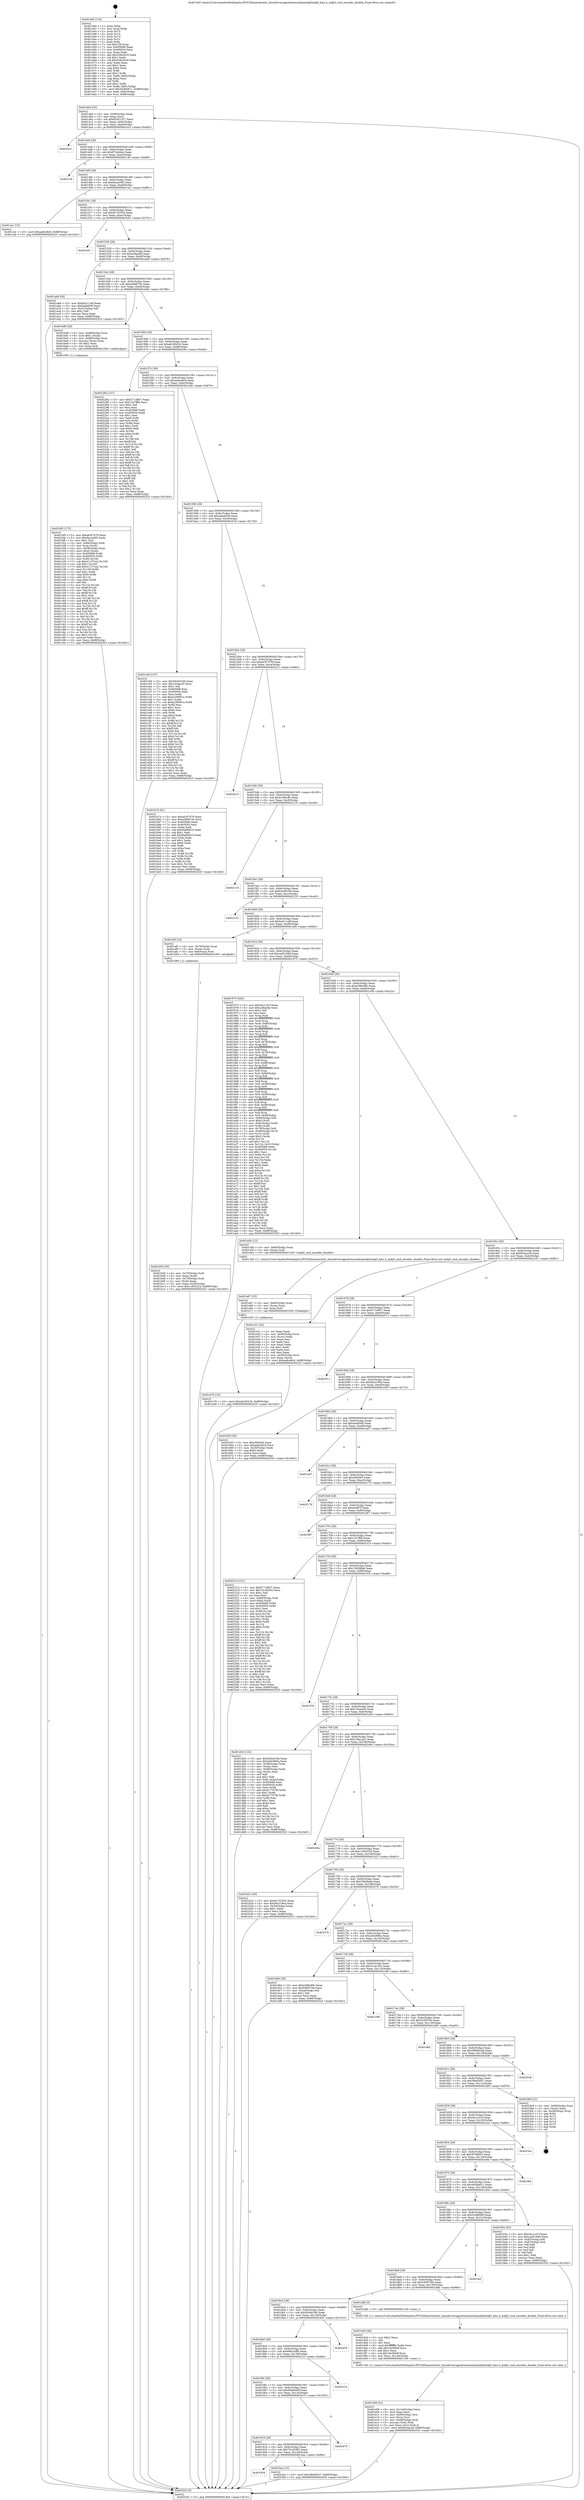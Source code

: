 digraph "0x401440" {
  label = "0x401440 (/mnt/c/Users/mathe/Desktop/tcc/POCII/binaries/extr_linuxdriversgpudrmmsmdispmdp5mdp5_kms.h_mdp5_cmd_encoder_disable_Final-ollvm.out::main(0))"
  labelloc = "t"
  node[shape=record]

  Entry [label="",width=0.3,height=0.3,shape=circle,fillcolor=black,style=filled]
  "0x4014b4" [label="{
     0x4014b4 [32]\l
     | [instrs]\l
     &nbsp;&nbsp;0x4014b4 \<+6\>: mov -0x88(%rbp),%eax\l
     &nbsp;&nbsp;0x4014ba \<+2\>: mov %eax,%ecx\l
     &nbsp;&nbsp;0x4014bc \<+6\>: sub $0x82051327,%ecx\l
     &nbsp;&nbsp;0x4014c2 \<+6\>: mov %eax,-0x9c(%rbp)\l
     &nbsp;&nbsp;0x4014c8 \<+6\>: mov %ecx,-0xa0(%rbp)\l
     &nbsp;&nbsp;0x4014ce \<+6\>: je 0000000000401ec2 \<main+0xa82\>\l
  }"]
  "0x401ec2" [label="{
     0x401ec2\l
  }", style=dashed]
  "0x4014d4" [label="{
     0x4014d4 [28]\l
     | [instrs]\l
     &nbsp;&nbsp;0x4014d4 \<+5\>: jmp 00000000004014d9 \<main+0x99\>\l
     &nbsp;&nbsp;0x4014d9 \<+6\>: mov -0x9c(%rbp),%eax\l
     &nbsp;&nbsp;0x4014df \<+5\>: sub $0x872e44ce,%eax\l
     &nbsp;&nbsp;0x4014e4 \<+6\>: mov %eax,-0xa4(%rbp)\l
     &nbsp;&nbsp;0x4014ea \<+6\>: je 000000000040214f \<main+0xd0f\>\l
  }"]
  Exit [label="",width=0.3,height=0.3,shape=circle,fillcolor=black,style=filled,peripheries=2]
  "0x40214f" [label="{
     0x40214f\l
  }", style=dashed]
  "0x4014f0" [label="{
     0x4014f0 [28]\l
     | [instrs]\l
     &nbsp;&nbsp;0x4014f0 \<+5\>: jmp 00000000004014f5 \<main+0xb5\>\l
     &nbsp;&nbsp;0x4014f5 \<+6\>: mov -0x9c(%rbp),%eax\l
     &nbsp;&nbsp;0x4014fb \<+5\>: sub $0x9aca20f2,%eax\l
     &nbsp;&nbsp;0x401500 \<+6\>: mov %eax,-0xa8(%rbp)\l
     &nbsp;&nbsp;0x401506 \<+6\>: je 0000000000401ca1 \<main+0x861\>\l
  }"]
  "0x401934" [label="{
     0x401934\l
  }", style=dashed]
  "0x401ca1" [label="{
     0x401ca1 [15]\l
     | [instrs]\l
     &nbsp;&nbsp;0x401ca1 \<+10\>: movl $0xaa8ce8cd,-0x88(%rbp)\l
     &nbsp;&nbsp;0x401cab \<+5\>: jmp 0000000000402525 \<main+0x10e5\>\l
  }"]
  "0x40150c" [label="{
     0x40150c [28]\l
     | [instrs]\l
     &nbsp;&nbsp;0x40150c \<+5\>: jmp 0000000000401511 \<main+0xd1\>\l
     &nbsp;&nbsp;0x401511 \<+6\>: mov -0x9c(%rbp),%eax\l
     &nbsp;&nbsp;0x401517 \<+5\>: sub $0x9c732554,%eax\l
     &nbsp;&nbsp;0x40151c \<+6\>: mov %eax,-0xac(%rbp)\l
     &nbsp;&nbsp;0x401522 \<+6\>: je 0000000000401b41 \<main+0x701\>\l
  }"]
  "0x4023aa" [label="{
     0x4023aa [15]\l
     | [instrs]\l
     &nbsp;&nbsp;0x4023aa \<+10\>: movl $0x38e95d37,-0x88(%rbp)\l
     &nbsp;&nbsp;0x4023b4 \<+5\>: jmp 0000000000402525 \<main+0x10e5\>\l
  }"]
  "0x401b41" [label="{
     0x401b41\l
  }", style=dashed]
  "0x401528" [label="{
     0x401528 [28]\l
     | [instrs]\l
     &nbsp;&nbsp;0x401528 \<+5\>: jmp 000000000040152d \<main+0xed\>\l
     &nbsp;&nbsp;0x40152d \<+6\>: mov -0x9c(%rbp),%eax\l
     &nbsp;&nbsp;0x401533 \<+5\>: sub $0xa2fea4fa,%eax\l
     &nbsp;&nbsp;0x401538 \<+6\>: mov %eax,-0xb0(%rbp)\l
     &nbsp;&nbsp;0x40153e \<+6\>: je 0000000000401ab9 \<main+0x679\>\l
  }"]
  "0x401918" [label="{
     0x401918 [28]\l
     | [instrs]\l
     &nbsp;&nbsp;0x401918 \<+5\>: jmp 000000000040191d \<main+0x4dd\>\l
     &nbsp;&nbsp;0x40191d \<+6\>: mov -0x9c(%rbp),%eax\l
     &nbsp;&nbsp;0x401923 \<+5\>: sub $0x74140362,%eax\l
     &nbsp;&nbsp;0x401928 \<+6\>: mov %eax,-0x140(%rbp)\l
     &nbsp;&nbsp;0x40192e \<+6\>: je 00000000004023aa \<main+0xf6a\>\l
  }"]
  "0x401ab9" [label="{
     0x401ab9 [30]\l
     | [instrs]\l
     &nbsp;&nbsp;0x401ab9 \<+5\>: mov $0xbcb11cdf,%eax\l
     &nbsp;&nbsp;0x401abe \<+5\>: mov $0x4add008,%ecx\l
     &nbsp;&nbsp;0x401ac3 \<+3\>: mov -0x31(%rbp),%dl\l
     &nbsp;&nbsp;0x401ac6 \<+3\>: test $0x1,%dl\l
     &nbsp;&nbsp;0x401ac9 \<+3\>: cmovne %ecx,%eax\l
     &nbsp;&nbsp;0x401acc \<+6\>: mov %eax,-0x88(%rbp)\l
     &nbsp;&nbsp;0x401ad2 \<+5\>: jmp 0000000000402525 \<main+0x10e5\>\l
  }"]
  "0x401544" [label="{
     0x401544 [28]\l
     | [instrs]\l
     &nbsp;&nbsp;0x401544 \<+5\>: jmp 0000000000401549 \<main+0x109\>\l
     &nbsp;&nbsp;0x401549 \<+6\>: mov -0x9c(%rbp),%eax\l
     &nbsp;&nbsp;0x40154f \<+5\>: sub $0xa3b867dc,%eax\l
     &nbsp;&nbsp;0x401554 \<+6\>: mov %eax,-0xb4(%rbp)\l
     &nbsp;&nbsp;0x40155a \<+6\>: je 0000000000401bd8 \<main+0x798\>\l
  }"]
  "0x402475" [label="{
     0x402475\l
  }", style=dashed]
  "0x401bd8" [label="{
     0x401bd8 [29]\l
     | [instrs]\l
     &nbsp;&nbsp;0x401bd8 \<+4\>: mov -0x68(%rbp),%rax\l
     &nbsp;&nbsp;0x401bdc \<+6\>: movl $0x1,(%rax)\l
     &nbsp;&nbsp;0x401be2 \<+4\>: mov -0x68(%rbp),%rax\l
     &nbsp;&nbsp;0x401be6 \<+3\>: movslq (%rax),%rax\l
     &nbsp;&nbsp;0x401be9 \<+4\>: shl $0x2,%rax\l
     &nbsp;&nbsp;0x401bed \<+3\>: mov %rax,%rdi\l
     &nbsp;&nbsp;0x401bf0 \<+5\>: call 0000000000401050 \<malloc@plt\>\l
     | [calls]\l
     &nbsp;&nbsp;0x401050 \{1\} (unknown)\l
  }"]
  "0x401560" [label="{
     0x401560 [28]\l
     | [instrs]\l
     &nbsp;&nbsp;0x401560 \<+5\>: jmp 0000000000401565 \<main+0x125\>\l
     &nbsp;&nbsp;0x401565 \<+6\>: mov -0x9c(%rbp),%eax\l
     &nbsp;&nbsp;0x40156b \<+5\>: sub $0xa616041b,%eax\l
     &nbsp;&nbsp;0x401570 \<+6\>: mov %eax,-0xb8(%rbp)\l
     &nbsp;&nbsp;0x401576 \<+6\>: je 000000000040228a \<main+0xe4a\>\l
  }"]
  "0x4018fc" [label="{
     0x4018fc [28]\l
     | [instrs]\l
     &nbsp;&nbsp;0x4018fc \<+5\>: jmp 0000000000401901 \<main+0x4c1\>\l
     &nbsp;&nbsp;0x401901 \<+6\>: mov -0x9c(%rbp),%eax\l
     &nbsp;&nbsp;0x401907 \<+5\>: sub $0x694b006f,%eax\l
     &nbsp;&nbsp;0x40190c \<+6\>: mov %eax,-0x13c(%rbp)\l
     &nbsp;&nbsp;0x401912 \<+6\>: je 0000000000402475 \<main+0x1035\>\l
  }"]
  "0x40228a" [label="{
     0x40228a [137]\l
     | [instrs]\l
     &nbsp;&nbsp;0x40228a \<+5\>: mov $0xf171d857,%eax\l
     &nbsp;&nbsp;0x40228f \<+5\>: mov $0x1247fff4,%ecx\l
     &nbsp;&nbsp;0x402294 \<+2\>: mov $0x1,%dl\l
     &nbsp;&nbsp;0x402296 \<+2\>: xor %esi,%esi\l
     &nbsp;&nbsp;0x402298 \<+7\>: mov 0x405068,%edi\l
     &nbsp;&nbsp;0x40229f \<+8\>: mov 0x405054,%r8d\l
     &nbsp;&nbsp;0x4022a7 \<+3\>: sub $0x1,%esi\l
     &nbsp;&nbsp;0x4022aa \<+3\>: mov %edi,%r9d\l
     &nbsp;&nbsp;0x4022ad \<+3\>: add %esi,%r9d\l
     &nbsp;&nbsp;0x4022b0 \<+4\>: imul %r9d,%edi\l
     &nbsp;&nbsp;0x4022b4 \<+3\>: and $0x1,%edi\l
     &nbsp;&nbsp;0x4022b7 \<+3\>: cmp $0x0,%edi\l
     &nbsp;&nbsp;0x4022ba \<+4\>: sete %r10b\l
     &nbsp;&nbsp;0x4022be \<+4\>: cmp $0xa,%r8d\l
     &nbsp;&nbsp;0x4022c2 \<+4\>: setl %r11b\l
     &nbsp;&nbsp;0x4022c6 \<+3\>: mov %r10b,%bl\l
     &nbsp;&nbsp;0x4022c9 \<+3\>: xor $0xff,%bl\l
     &nbsp;&nbsp;0x4022cc \<+3\>: mov %r11b,%r14b\l
     &nbsp;&nbsp;0x4022cf \<+4\>: xor $0xff,%r14b\l
     &nbsp;&nbsp;0x4022d3 \<+3\>: xor $0x1,%dl\l
     &nbsp;&nbsp;0x4022d6 \<+3\>: mov %bl,%r15b\l
     &nbsp;&nbsp;0x4022d9 \<+4\>: and $0xff,%r15b\l
     &nbsp;&nbsp;0x4022dd \<+3\>: and %dl,%r10b\l
     &nbsp;&nbsp;0x4022e0 \<+3\>: mov %r14b,%r12b\l
     &nbsp;&nbsp;0x4022e3 \<+4\>: and $0xff,%r12b\l
     &nbsp;&nbsp;0x4022e7 \<+3\>: and %dl,%r11b\l
     &nbsp;&nbsp;0x4022ea \<+3\>: or %r10b,%r15b\l
     &nbsp;&nbsp;0x4022ed \<+3\>: or %r11b,%r12b\l
     &nbsp;&nbsp;0x4022f0 \<+3\>: xor %r12b,%r15b\l
     &nbsp;&nbsp;0x4022f3 \<+3\>: or %r14b,%bl\l
     &nbsp;&nbsp;0x4022f6 \<+3\>: xor $0xff,%bl\l
     &nbsp;&nbsp;0x4022f9 \<+3\>: or $0x1,%dl\l
     &nbsp;&nbsp;0x4022fc \<+2\>: and %dl,%bl\l
     &nbsp;&nbsp;0x4022fe \<+3\>: or %bl,%r15b\l
     &nbsp;&nbsp;0x402301 \<+4\>: test $0x1,%r15b\l
     &nbsp;&nbsp;0x402305 \<+3\>: cmovne %ecx,%eax\l
     &nbsp;&nbsp;0x402308 \<+6\>: mov %eax,-0x88(%rbp)\l
     &nbsp;&nbsp;0x40230e \<+5\>: jmp 0000000000402525 \<main+0x10e5\>\l
  }"]
  "0x40157c" [label="{
     0x40157c [28]\l
     | [instrs]\l
     &nbsp;&nbsp;0x40157c \<+5\>: jmp 0000000000401581 \<main+0x141\>\l
     &nbsp;&nbsp;0x401581 \<+6\>: mov -0x9c(%rbp),%eax\l
     &nbsp;&nbsp;0x401587 \<+5\>: sub $0xaa8ce8cd,%eax\l
     &nbsp;&nbsp;0x40158c \<+6\>: mov %eax,-0xbc(%rbp)\l
     &nbsp;&nbsp;0x401592 \<+6\>: je 0000000000401cb0 \<main+0x870\>\l
  }"]
  "0x40221b" [label="{
     0x40221b\l
  }", style=dashed]
  "0x401cb0" [label="{
     0x401cb0 [147]\l
     | [instrs]\l
     &nbsp;&nbsp;0x401cb0 \<+5\>: mov $0x563e0166,%eax\l
     &nbsp;&nbsp;0x401cb5 \<+5\>: mov $0x153aecf3,%ecx\l
     &nbsp;&nbsp;0x401cba \<+2\>: mov $0x1,%dl\l
     &nbsp;&nbsp;0x401cbc \<+7\>: mov 0x405068,%esi\l
     &nbsp;&nbsp;0x401cc3 \<+7\>: mov 0x405054,%edi\l
     &nbsp;&nbsp;0x401cca \<+3\>: mov %esi,%r8d\l
     &nbsp;&nbsp;0x401ccd \<+7\>: add $0xa239691a,%r8d\l
     &nbsp;&nbsp;0x401cd4 \<+4\>: sub $0x1,%r8d\l
     &nbsp;&nbsp;0x401cd8 \<+7\>: sub $0xa239691a,%r8d\l
     &nbsp;&nbsp;0x401cdf \<+4\>: imul %r8d,%esi\l
     &nbsp;&nbsp;0x401ce3 \<+3\>: and $0x1,%esi\l
     &nbsp;&nbsp;0x401ce6 \<+3\>: cmp $0x0,%esi\l
     &nbsp;&nbsp;0x401ce9 \<+4\>: sete %r9b\l
     &nbsp;&nbsp;0x401ced \<+3\>: cmp $0xa,%edi\l
     &nbsp;&nbsp;0x401cf0 \<+4\>: setl %r10b\l
     &nbsp;&nbsp;0x401cf4 \<+3\>: mov %r9b,%r11b\l
     &nbsp;&nbsp;0x401cf7 \<+4\>: xor $0xff,%r11b\l
     &nbsp;&nbsp;0x401cfb \<+3\>: mov %r10b,%bl\l
     &nbsp;&nbsp;0x401cfe \<+3\>: xor $0xff,%bl\l
     &nbsp;&nbsp;0x401d01 \<+3\>: xor $0x0,%dl\l
     &nbsp;&nbsp;0x401d04 \<+3\>: mov %r11b,%r14b\l
     &nbsp;&nbsp;0x401d07 \<+4\>: and $0x0,%r14b\l
     &nbsp;&nbsp;0x401d0b \<+3\>: and %dl,%r9b\l
     &nbsp;&nbsp;0x401d0e \<+3\>: mov %bl,%r15b\l
     &nbsp;&nbsp;0x401d11 \<+4\>: and $0x0,%r15b\l
     &nbsp;&nbsp;0x401d15 \<+3\>: and %dl,%r10b\l
     &nbsp;&nbsp;0x401d18 \<+3\>: or %r9b,%r14b\l
     &nbsp;&nbsp;0x401d1b \<+3\>: or %r10b,%r15b\l
     &nbsp;&nbsp;0x401d1e \<+3\>: xor %r15b,%r14b\l
     &nbsp;&nbsp;0x401d21 \<+3\>: or %bl,%r11b\l
     &nbsp;&nbsp;0x401d24 \<+4\>: xor $0xff,%r11b\l
     &nbsp;&nbsp;0x401d28 \<+3\>: or $0x0,%dl\l
     &nbsp;&nbsp;0x401d2b \<+3\>: and %dl,%r11b\l
     &nbsp;&nbsp;0x401d2e \<+3\>: or %r11b,%r14b\l
     &nbsp;&nbsp;0x401d31 \<+4\>: test $0x1,%r14b\l
     &nbsp;&nbsp;0x401d35 \<+3\>: cmovne %ecx,%eax\l
     &nbsp;&nbsp;0x401d38 \<+6\>: mov %eax,-0x88(%rbp)\l
     &nbsp;&nbsp;0x401d3e \<+5\>: jmp 0000000000402525 \<main+0x10e5\>\l
  }"]
  "0x401598" [label="{
     0x401598 [28]\l
     | [instrs]\l
     &nbsp;&nbsp;0x401598 \<+5\>: jmp 000000000040159d \<main+0x15d\>\l
     &nbsp;&nbsp;0x40159d \<+6\>: mov -0x9c(%rbp),%eax\l
     &nbsp;&nbsp;0x4015a3 \<+5\>: sub $0xaabcb0c9,%eax\l
     &nbsp;&nbsp;0x4015a8 \<+6\>: mov %eax,-0xc0(%rbp)\l
     &nbsp;&nbsp;0x4015ae \<+6\>: je 0000000000401b7d \<main+0x73d\>\l
  }"]
  "0x4018e0" [label="{
     0x4018e0 [28]\l
     | [instrs]\l
     &nbsp;&nbsp;0x4018e0 \<+5\>: jmp 00000000004018e5 \<main+0x4a5\>\l
     &nbsp;&nbsp;0x4018e5 \<+6\>: mov -0x9c(%rbp),%eax\l
     &nbsp;&nbsp;0x4018eb \<+5\>: sub $0x6891edf0,%eax\l
     &nbsp;&nbsp;0x4018f0 \<+6\>: mov %eax,-0x138(%rbp)\l
     &nbsp;&nbsp;0x4018f6 \<+6\>: je 000000000040221b \<main+0xddb\>\l
  }"]
  "0x401b7d" [label="{
     0x401b7d [91]\l
     | [instrs]\l
     &nbsp;&nbsp;0x401b7d \<+5\>: mov $0xab3f7479,%eax\l
     &nbsp;&nbsp;0x401b82 \<+5\>: mov $0xa3b867dc,%ecx\l
     &nbsp;&nbsp;0x401b87 \<+7\>: mov 0x405068,%edx\l
     &nbsp;&nbsp;0x401b8e \<+7\>: mov 0x405054,%esi\l
     &nbsp;&nbsp;0x401b95 \<+2\>: mov %edx,%edi\l
     &nbsp;&nbsp;0x401b97 \<+6\>: sub $0x94d60610,%edi\l
     &nbsp;&nbsp;0x401b9d \<+3\>: sub $0x1,%edi\l
     &nbsp;&nbsp;0x401ba0 \<+6\>: add $0x94d60610,%edi\l
     &nbsp;&nbsp;0x401ba6 \<+3\>: imul %edi,%edx\l
     &nbsp;&nbsp;0x401ba9 \<+3\>: and $0x1,%edx\l
     &nbsp;&nbsp;0x401bac \<+3\>: cmp $0x0,%edx\l
     &nbsp;&nbsp;0x401baf \<+4\>: sete %r8b\l
     &nbsp;&nbsp;0x401bb3 \<+3\>: cmp $0xa,%esi\l
     &nbsp;&nbsp;0x401bb6 \<+4\>: setl %r9b\l
     &nbsp;&nbsp;0x401bba \<+3\>: mov %r8b,%r10b\l
     &nbsp;&nbsp;0x401bbd \<+3\>: and %r9b,%r10b\l
     &nbsp;&nbsp;0x401bc0 \<+3\>: xor %r9b,%r8b\l
     &nbsp;&nbsp;0x401bc3 \<+3\>: or %r8b,%r10b\l
     &nbsp;&nbsp;0x401bc6 \<+4\>: test $0x1,%r10b\l
     &nbsp;&nbsp;0x401bca \<+3\>: cmovne %ecx,%eax\l
     &nbsp;&nbsp;0x401bcd \<+6\>: mov %eax,-0x88(%rbp)\l
     &nbsp;&nbsp;0x401bd3 \<+5\>: jmp 0000000000402525 \<main+0x10e5\>\l
  }"]
  "0x4015b4" [label="{
     0x4015b4 [28]\l
     | [instrs]\l
     &nbsp;&nbsp;0x4015b4 \<+5\>: jmp 00000000004015b9 \<main+0x179\>\l
     &nbsp;&nbsp;0x4015b9 \<+6\>: mov -0x9c(%rbp),%eax\l
     &nbsp;&nbsp;0x4015bf \<+5\>: sub $0xab3f7479,%eax\l
     &nbsp;&nbsp;0x4015c4 \<+6\>: mov %eax,-0xc4(%rbp)\l
     &nbsp;&nbsp;0x4015ca \<+6\>: je 0000000000402413 \<main+0xfd3\>\l
  }"]
  "0x402450" [label="{
     0x402450\l
  }", style=dashed]
  "0x402413" [label="{
     0x402413\l
  }", style=dashed]
  "0x4015d0" [label="{
     0x4015d0 [28]\l
     | [instrs]\l
     &nbsp;&nbsp;0x4015d0 \<+5\>: jmp 00000000004015d5 \<main+0x195\>\l
     &nbsp;&nbsp;0x4015d5 \<+6\>: mov -0x9c(%rbp),%eax\l
     &nbsp;&nbsp;0x4015db \<+5\>: sub $0xb16fec8c,%eax\l
     &nbsp;&nbsp;0x4015e0 \<+6\>: mov %eax,-0xc8(%rbp)\l
     &nbsp;&nbsp;0x4015e6 \<+6\>: je 0000000000402116 \<main+0xcd6\>\l
  }"]
  "0x401e76" [label="{
     0x401e76 [15]\l
     | [instrs]\l
     &nbsp;&nbsp;0x401e76 \<+10\>: movl $0xa616041b,-0x88(%rbp)\l
     &nbsp;&nbsp;0x401e80 \<+5\>: jmp 0000000000402525 \<main+0x10e5\>\l
  }"]
  "0x402116" [label="{
     0x402116\l
  }", style=dashed]
  "0x4015ec" [label="{
     0x4015ec [28]\l
     | [instrs]\l
     &nbsp;&nbsp;0x4015ec \<+5\>: jmp 00000000004015f1 \<main+0x1b1\>\l
     &nbsp;&nbsp;0x4015f1 \<+6\>: mov -0x9c(%rbp),%eax\l
     &nbsp;&nbsp;0x4015f7 \<+5\>: sub $0xb4c9819b,%eax\l
     &nbsp;&nbsp;0x4015fc \<+6\>: mov %eax,-0xcc(%rbp)\l
     &nbsp;&nbsp;0x401602 \<+6\>: je 0000000000402125 \<main+0xce5\>\l
  }"]
  "0x401e67" [label="{
     0x401e67 [15]\l
     | [instrs]\l
     &nbsp;&nbsp;0x401e67 \<+4\>: mov -0x60(%rbp),%rax\l
     &nbsp;&nbsp;0x401e6b \<+3\>: mov (%rax),%rax\l
     &nbsp;&nbsp;0x401e6e \<+3\>: mov %rax,%rdi\l
     &nbsp;&nbsp;0x401e71 \<+5\>: call 0000000000401030 \<free@plt\>\l
     | [calls]\l
     &nbsp;&nbsp;0x401030 \{1\} (unknown)\l
  }"]
  "0x402125" [label="{
     0x402125\l
  }", style=dashed]
  "0x401608" [label="{
     0x401608 [28]\l
     | [instrs]\l
     &nbsp;&nbsp;0x401608 \<+5\>: jmp 000000000040160d \<main+0x1cd\>\l
     &nbsp;&nbsp;0x40160d \<+6\>: mov -0x9c(%rbp),%eax\l
     &nbsp;&nbsp;0x401613 \<+5\>: sub $0xbcb11cdf,%eax\l
     &nbsp;&nbsp;0x401618 \<+6\>: mov %eax,-0xd0(%rbp)\l
     &nbsp;&nbsp;0x40161e \<+6\>: je 0000000000401af5 \<main+0x6b5\>\l
  }"]
  "0x401e08" [label="{
     0x401e08 [41]\l
     | [instrs]\l
     &nbsp;&nbsp;0x401e08 \<+6\>: mov -0x144(%rbp),%ecx\l
     &nbsp;&nbsp;0x401e0e \<+3\>: imul %eax,%ecx\l
     &nbsp;&nbsp;0x401e11 \<+4\>: mov -0x60(%rbp),%rsi\l
     &nbsp;&nbsp;0x401e15 \<+3\>: mov (%rsi),%rsi\l
     &nbsp;&nbsp;0x401e18 \<+4\>: mov -0x58(%rbp),%rdi\l
     &nbsp;&nbsp;0x401e1c \<+3\>: movslq (%rdi),%rdi\l
     &nbsp;&nbsp;0x401e1f \<+3\>: mov %ecx,(%rsi,%rdi,4)\l
     &nbsp;&nbsp;0x401e22 \<+10\>: movl $0xf03eacc8,-0x88(%rbp)\l
     &nbsp;&nbsp;0x401e2c \<+5\>: jmp 0000000000402525 \<main+0x10e5\>\l
  }"]
  "0x401af5" [label="{
     0x401af5 [16]\l
     | [instrs]\l
     &nbsp;&nbsp;0x401af5 \<+4\>: mov -0x78(%rbp),%rax\l
     &nbsp;&nbsp;0x401af9 \<+3\>: mov (%rax),%rax\l
     &nbsp;&nbsp;0x401afc \<+4\>: mov 0x8(%rax),%rdi\l
     &nbsp;&nbsp;0x401b00 \<+5\>: call 0000000000401060 \<atoi@plt\>\l
     | [calls]\l
     &nbsp;&nbsp;0x401060 \{1\} (unknown)\l
  }"]
  "0x401624" [label="{
     0x401624 [28]\l
     | [instrs]\l
     &nbsp;&nbsp;0x401624 \<+5\>: jmp 0000000000401629 \<main+0x1e9\>\l
     &nbsp;&nbsp;0x401629 \<+6\>: mov -0x9c(%rbp),%eax\l
     &nbsp;&nbsp;0x40162f \<+5\>: sub $0xcad51840,%eax\l
     &nbsp;&nbsp;0x401634 \<+6\>: mov %eax,-0xd4(%rbp)\l
     &nbsp;&nbsp;0x40163a \<+6\>: je 0000000000401973 \<main+0x533\>\l
  }"]
  "0x401de0" [label="{
     0x401de0 [40]\l
     | [instrs]\l
     &nbsp;&nbsp;0x401de0 \<+5\>: mov $0x2,%ecx\l
     &nbsp;&nbsp;0x401de5 \<+1\>: cltd\l
     &nbsp;&nbsp;0x401de6 \<+2\>: idiv %ecx\l
     &nbsp;&nbsp;0x401de8 \<+6\>: imul $0xfffffffe,%edx,%ecx\l
     &nbsp;&nbsp;0x401dee \<+6\>: add $0x1fa3944f,%ecx\l
     &nbsp;&nbsp;0x401df4 \<+3\>: add $0x1,%ecx\l
     &nbsp;&nbsp;0x401df7 \<+6\>: sub $0x1fa3944f,%ecx\l
     &nbsp;&nbsp;0x401dfd \<+6\>: mov %ecx,-0x144(%rbp)\l
     &nbsp;&nbsp;0x401e03 \<+5\>: call 0000000000401160 \<next_i\>\l
     | [calls]\l
     &nbsp;&nbsp;0x401160 \{1\} (/mnt/c/Users/mathe/Desktop/tcc/POCII/binaries/extr_linuxdriversgpudrmmsmdispmdp5mdp5_kms.h_mdp5_cmd_encoder_disable_Final-ollvm.out::next_i)\l
  }"]
  "0x401973" [label="{
     0x401973 [326]\l
     | [instrs]\l
     &nbsp;&nbsp;0x401973 \<+5\>: mov $0x3ec1c51f,%eax\l
     &nbsp;&nbsp;0x401978 \<+5\>: mov $0xa2fea4fa,%ecx\l
     &nbsp;&nbsp;0x40197d \<+2\>: mov $0x1,%dl\l
     &nbsp;&nbsp;0x40197f \<+2\>: xor %esi,%esi\l
     &nbsp;&nbsp;0x401981 \<+3\>: mov %rsp,%rdi\l
     &nbsp;&nbsp;0x401984 \<+4\>: add $0xfffffffffffffff0,%rdi\l
     &nbsp;&nbsp;0x401988 \<+3\>: mov %rdi,%rsp\l
     &nbsp;&nbsp;0x40198b \<+4\>: mov %rdi,-0x80(%rbp)\l
     &nbsp;&nbsp;0x40198f \<+3\>: mov %rsp,%rdi\l
     &nbsp;&nbsp;0x401992 \<+4\>: add $0xfffffffffffffff0,%rdi\l
     &nbsp;&nbsp;0x401996 \<+3\>: mov %rdi,%rsp\l
     &nbsp;&nbsp;0x401999 \<+3\>: mov %rsp,%r8\l
     &nbsp;&nbsp;0x40199c \<+4\>: add $0xfffffffffffffff0,%r8\l
     &nbsp;&nbsp;0x4019a0 \<+3\>: mov %r8,%rsp\l
     &nbsp;&nbsp;0x4019a3 \<+4\>: mov %r8,-0x78(%rbp)\l
     &nbsp;&nbsp;0x4019a7 \<+3\>: mov %rsp,%r8\l
     &nbsp;&nbsp;0x4019aa \<+4\>: add $0xfffffffffffffff0,%r8\l
     &nbsp;&nbsp;0x4019ae \<+3\>: mov %r8,%rsp\l
     &nbsp;&nbsp;0x4019b1 \<+4\>: mov %r8,-0x70(%rbp)\l
     &nbsp;&nbsp;0x4019b5 \<+3\>: mov %rsp,%r8\l
     &nbsp;&nbsp;0x4019b8 \<+4\>: add $0xfffffffffffffff0,%r8\l
     &nbsp;&nbsp;0x4019bc \<+3\>: mov %r8,%rsp\l
     &nbsp;&nbsp;0x4019bf \<+4\>: mov %r8,-0x68(%rbp)\l
     &nbsp;&nbsp;0x4019c3 \<+3\>: mov %rsp,%r8\l
     &nbsp;&nbsp;0x4019c6 \<+4\>: add $0xfffffffffffffff0,%r8\l
     &nbsp;&nbsp;0x4019ca \<+3\>: mov %r8,%rsp\l
     &nbsp;&nbsp;0x4019cd \<+4\>: mov %r8,-0x60(%rbp)\l
     &nbsp;&nbsp;0x4019d1 \<+3\>: mov %rsp,%r8\l
     &nbsp;&nbsp;0x4019d4 \<+4\>: add $0xfffffffffffffff0,%r8\l
     &nbsp;&nbsp;0x4019d8 \<+3\>: mov %r8,%rsp\l
     &nbsp;&nbsp;0x4019db \<+4\>: mov %r8,-0x58(%rbp)\l
     &nbsp;&nbsp;0x4019df \<+3\>: mov %rsp,%r8\l
     &nbsp;&nbsp;0x4019e2 \<+4\>: add $0xfffffffffffffff0,%r8\l
     &nbsp;&nbsp;0x4019e6 \<+3\>: mov %r8,%rsp\l
     &nbsp;&nbsp;0x4019e9 \<+4\>: mov %r8,-0x50(%rbp)\l
     &nbsp;&nbsp;0x4019ed \<+3\>: mov %rsp,%r8\l
     &nbsp;&nbsp;0x4019f0 \<+4\>: add $0xfffffffffffffff0,%r8\l
     &nbsp;&nbsp;0x4019f4 \<+3\>: mov %r8,%rsp\l
     &nbsp;&nbsp;0x4019f7 \<+4\>: mov %r8,-0x48(%rbp)\l
     &nbsp;&nbsp;0x4019fb \<+3\>: mov %rsp,%r8\l
     &nbsp;&nbsp;0x4019fe \<+4\>: add $0xfffffffffffffff0,%r8\l
     &nbsp;&nbsp;0x401a02 \<+3\>: mov %r8,%rsp\l
     &nbsp;&nbsp;0x401a05 \<+4\>: mov %r8,-0x40(%rbp)\l
     &nbsp;&nbsp;0x401a09 \<+4\>: mov -0x80(%rbp),%r8\l
     &nbsp;&nbsp;0x401a0d \<+7\>: movl $0x0,(%r8)\l
     &nbsp;&nbsp;0x401a14 \<+7\>: mov -0x8c(%rbp),%r9d\l
     &nbsp;&nbsp;0x401a1b \<+3\>: mov %r9d,(%rdi)\l
     &nbsp;&nbsp;0x401a1e \<+4\>: mov -0x78(%rbp),%r8\l
     &nbsp;&nbsp;0x401a22 \<+7\>: mov -0x98(%rbp),%r10\l
     &nbsp;&nbsp;0x401a29 \<+3\>: mov %r10,(%r8)\l
     &nbsp;&nbsp;0x401a2c \<+3\>: cmpl $0x2,(%rdi)\l
     &nbsp;&nbsp;0x401a2f \<+4\>: setne %r11b\l
     &nbsp;&nbsp;0x401a33 \<+4\>: and $0x1,%r11b\l
     &nbsp;&nbsp;0x401a37 \<+4\>: mov %r11b,-0x31(%rbp)\l
     &nbsp;&nbsp;0x401a3b \<+7\>: mov 0x405068,%ebx\l
     &nbsp;&nbsp;0x401a42 \<+8\>: mov 0x405054,%r14d\l
     &nbsp;&nbsp;0x401a4a \<+3\>: sub $0x1,%esi\l
     &nbsp;&nbsp;0x401a4d \<+3\>: mov %ebx,%r15d\l
     &nbsp;&nbsp;0x401a50 \<+3\>: add %esi,%r15d\l
     &nbsp;&nbsp;0x401a53 \<+4\>: imul %r15d,%ebx\l
     &nbsp;&nbsp;0x401a57 \<+3\>: and $0x1,%ebx\l
     &nbsp;&nbsp;0x401a5a \<+3\>: cmp $0x0,%ebx\l
     &nbsp;&nbsp;0x401a5d \<+4\>: sete %r11b\l
     &nbsp;&nbsp;0x401a61 \<+4\>: cmp $0xa,%r14d\l
     &nbsp;&nbsp;0x401a65 \<+4\>: setl %r12b\l
     &nbsp;&nbsp;0x401a69 \<+3\>: mov %r11b,%r13b\l
     &nbsp;&nbsp;0x401a6c \<+4\>: xor $0xff,%r13b\l
     &nbsp;&nbsp;0x401a70 \<+3\>: mov %r12b,%sil\l
     &nbsp;&nbsp;0x401a73 \<+4\>: xor $0xff,%sil\l
     &nbsp;&nbsp;0x401a77 \<+3\>: xor $0x1,%dl\l
     &nbsp;&nbsp;0x401a7a \<+3\>: mov %r13b,%dil\l
     &nbsp;&nbsp;0x401a7d \<+4\>: and $0xff,%dil\l
     &nbsp;&nbsp;0x401a81 \<+3\>: and %dl,%r11b\l
     &nbsp;&nbsp;0x401a84 \<+3\>: mov %sil,%r8b\l
     &nbsp;&nbsp;0x401a87 \<+4\>: and $0xff,%r8b\l
     &nbsp;&nbsp;0x401a8b \<+3\>: and %dl,%r12b\l
     &nbsp;&nbsp;0x401a8e \<+3\>: or %r11b,%dil\l
     &nbsp;&nbsp;0x401a91 \<+3\>: or %r12b,%r8b\l
     &nbsp;&nbsp;0x401a94 \<+3\>: xor %r8b,%dil\l
     &nbsp;&nbsp;0x401a97 \<+3\>: or %sil,%r13b\l
     &nbsp;&nbsp;0x401a9a \<+4\>: xor $0xff,%r13b\l
     &nbsp;&nbsp;0x401a9e \<+3\>: or $0x1,%dl\l
     &nbsp;&nbsp;0x401aa1 \<+3\>: and %dl,%r13b\l
     &nbsp;&nbsp;0x401aa4 \<+3\>: or %r13b,%dil\l
     &nbsp;&nbsp;0x401aa7 \<+4\>: test $0x1,%dil\l
     &nbsp;&nbsp;0x401aab \<+3\>: cmovne %ecx,%eax\l
     &nbsp;&nbsp;0x401aae \<+6\>: mov %eax,-0x88(%rbp)\l
     &nbsp;&nbsp;0x401ab4 \<+5\>: jmp 0000000000402525 \<main+0x10e5\>\l
  }"]
  "0x401640" [label="{
     0x401640 [28]\l
     | [instrs]\l
     &nbsp;&nbsp;0x401640 \<+5\>: jmp 0000000000401645 \<main+0x205\>\l
     &nbsp;&nbsp;0x401645 \<+6\>: mov -0x9c(%rbp),%eax\l
     &nbsp;&nbsp;0x40164b \<+5\>: sub $0xe298c89c,%eax\l
     &nbsp;&nbsp;0x401650 \<+6\>: mov %eax,-0xd8(%rbp)\l
     &nbsp;&nbsp;0x401656 \<+6\>: je 0000000000401e5b \<main+0xa1b\>\l
  }"]
  "0x4018c4" [label="{
     0x4018c4 [28]\l
     | [instrs]\l
     &nbsp;&nbsp;0x4018c4 \<+5\>: jmp 00000000004018c9 \<main+0x489\>\l
     &nbsp;&nbsp;0x4018c9 \<+6\>: mov -0x9c(%rbp),%eax\l
     &nbsp;&nbsp;0x4018cf \<+5\>: sub $0x563e0166,%eax\l
     &nbsp;&nbsp;0x4018d4 \<+6\>: mov %eax,-0x134(%rbp)\l
     &nbsp;&nbsp;0x4018da \<+6\>: je 0000000000402450 \<main+0x1010\>\l
  }"]
  "0x401e5b" [label="{
     0x401e5b [12]\l
     | [instrs]\l
     &nbsp;&nbsp;0x401e5b \<+4\>: mov -0x60(%rbp),%rax\l
     &nbsp;&nbsp;0x401e5f \<+3\>: mov (%rax),%rdi\l
     &nbsp;&nbsp;0x401e62 \<+5\>: call 0000000000401240 \<mdp5_cmd_encoder_disable\>\l
     | [calls]\l
     &nbsp;&nbsp;0x401240 \{1\} (/mnt/c/Users/mathe/Desktop/tcc/POCII/binaries/extr_linuxdriversgpudrmmsmdispmdp5mdp5_kms.h_mdp5_cmd_encoder_disable_Final-ollvm.out::mdp5_cmd_encoder_disable)\l
  }"]
  "0x40165c" [label="{
     0x40165c [28]\l
     | [instrs]\l
     &nbsp;&nbsp;0x40165c \<+5\>: jmp 0000000000401661 \<main+0x221\>\l
     &nbsp;&nbsp;0x401661 \<+6\>: mov -0x9c(%rbp),%eax\l
     &nbsp;&nbsp;0x401667 \<+5\>: sub $0xf03eacc8,%eax\l
     &nbsp;&nbsp;0x40166c \<+6\>: mov %eax,-0xdc(%rbp)\l
     &nbsp;&nbsp;0x401672 \<+6\>: je 0000000000401e31 \<main+0x9f1\>\l
  }"]
  "0x401ddb" [label="{
     0x401ddb [5]\l
     | [instrs]\l
     &nbsp;&nbsp;0x401ddb \<+5\>: call 0000000000401160 \<next_i\>\l
     | [calls]\l
     &nbsp;&nbsp;0x401160 \{1\} (/mnt/c/Users/mathe/Desktop/tcc/POCII/binaries/extr_linuxdriversgpudrmmsmdispmdp5mdp5_kms.h_mdp5_cmd_encoder_disable_Final-ollvm.out::next_i)\l
  }"]
  "0x401e31" [label="{
     0x401e31 [42]\l
     | [instrs]\l
     &nbsp;&nbsp;0x401e31 \<+2\>: xor %eax,%eax\l
     &nbsp;&nbsp;0x401e33 \<+4\>: mov -0x58(%rbp),%rcx\l
     &nbsp;&nbsp;0x401e37 \<+2\>: mov (%rcx),%edx\l
     &nbsp;&nbsp;0x401e39 \<+2\>: mov %eax,%esi\l
     &nbsp;&nbsp;0x401e3b \<+2\>: sub %edx,%esi\l
     &nbsp;&nbsp;0x401e3d \<+2\>: mov %eax,%edx\l
     &nbsp;&nbsp;0x401e3f \<+3\>: sub $0x1,%edx\l
     &nbsp;&nbsp;0x401e42 \<+2\>: add %edx,%esi\l
     &nbsp;&nbsp;0x401e44 \<+2\>: sub %esi,%eax\l
     &nbsp;&nbsp;0x401e46 \<+4\>: mov -0x58(%rbp),%rcx\l
     &nbsp;&nbsp;0x401e4a \<+2\>: mov %eax,(%rcx)\l
     &nbsp;&nbsp;0x401e4c \<+10\>: movl $0xaa8ce8cd,-0x88(%rbp)\l
     &nbsp;&nbsp;0x401e56 \<+5\>: jmp 0000000000402525 \<main+0x10e5\>\l
  }"]
  "0x401678" [label="{
     0x401678 [28]\l
     | [instrs]\l
     &nbsp;&nbsp;0x401678 \<+5\>: jmp 000000000040167d \<main+0x23d\>\l
     &nbsp;&nbsp;0x40167d \<+6\>: mov -0x9c(%rbp),%eax\l
     &nbsp;&nbsp;0x401683 \<+5\>: sub $0xf171d857,%eax\l
     &nbsp;&nbsp;0x401688 \<+6\>: mov %eax,-0xe0(%rbp)\l
     &nbsp;&nbsp;0x40168e \<+6\>: je 0000000000402511 \<main+0x10d1\>\l
  }"]
  "0x4018a8" [label="{
     0x4018a8 [28]\l
     | [instrs]\l
     &nbsp;&nbsp;0x4018a8 \<+5\>: jmp 00000000004018ad \<main+0x46d\>\l
     &nbsp;&nbsp;0x4018ad \<+6\>: mov -0x9c(%rbp),%eax\l
     &nbsp;&nbsp;0x4018b3 \<+5\>: sub $0x540973fe,%eax\l
     &nbsp;&nbsp;0x4018b8 \<+6\>: mov %eax,-0x130(%rbp)\l
     &nbsp;&nbsp;0x4018be \<+6\>: je 0000000000401ddb \<main+0x99b\>\l
  }"]
  "0x402511" [label="{
     0x402511\l
  }", style=dashed]
  "0x401694" [label="{
     0x401694 [28]\l
     | [instrs]\l
     &nbsp;&nbsp;0x401694 \<+5\>: jmp 0000000000401699 \<main+0x259\>\l
     &nbsp;&nbsp;0x401699 \<+6\>: mov -0x9c(%rbp),%eax\l
     &nbsp;&nbsp;0x40169f \<+5\>: sub $0xf442186a,%eax\l
     &nbsp;&nbsp;0x4016a4 \<+6\>: mov %eax,-0xe4(%rbp)\l
     &nbsp;&nbsp;0x4016aa \<+6\>: je 0000000000401b5f \<main+0x71f\>\l
  }"]
  "0x401fa5" [label="{
     0x401fa5\l
  }", style=dashed]
  "0x401b5f" [label="{
     0x401b5f [30]\l
     | [instrs]\l
     &nbsp;&nbsp;0x401b5f \<+5\>: mov $0xcfd3645,%eax\l
     &nbsp;&nbsp;0x401b64 \<+5\>: mov $0xaabcb0c9,%ecx\l
     &nbsp;&nbsp;0x401b69 \<+3\>: mov -0x30(%rbp),%edx\l
     &nbsp;&nbsp;0x401b6c \<+3\>: cmp $0x0,%edx\l
     &nbsp;&nbsp;0x401b6f \<+3\>: cmove %ecx,%eax\l
     &nbsp;&nbsp;0x401b72 \<+6\>: mov %eax,-0x88(%rbp)\l
     &nbsp;&nbsp;0x401b78 \<+5\>: jmp 0000000000402525 \<main+0x10e5\>\l
  }"]
  "0x4016b0" [label="{
     0x4016b0 [28]\l
     | [instrs]\l
     &nbsp;&nbsp;0x4016b0 \<+5\>: jmp 00000000004016b5 \<main+0x275\>\l
     &nbsp;&nbsp;0x4016b5 \<+6\>: mov -0x9c(%rbp),%eax\l
     &nbsp;&nbsp;0x4016bb \<+5\>: sub $0x4add008,%eax\l
     &nbsp;&nbsp;0x4016c0 \<+6\>: mov %eax,-0xe8(%rbp)\l
     &nbsp;&nbsp;0x4016c6 \<+6\>: je 0000000000401ad7 \<main+0x697\>\l
  }"]
  "0x401bf5" [label="{
     0x401bf5 [172]\l
     | [instrs]\l
     &nbsp;&nbsp;0x401bf5 \<+5\>: mov $0xab3f7479,%ecx\l
     &nbsp;&nbsp;0x401bfa \<+5\>: mov $0x9aca20f2,%edx\l
     &nbsp;&nbsp;0x401bff \<+3\>: mov $0x1,%sil\l
     &nbsp;&nbsp;0x401c02 \<+4\>: mov -0x60(%rbp),%rdi\l
     &nbsp;&nbsp;0x401c06 \<+3\>: mov %rax,(%rdi)\l
     &nbsp;&nbsp;0x401c09 \<+4\>: mov -0x58(%rbp),%rax\l
     &nbsp;&nbsp;0x401c0d \<+6\>: movl $0x0,(%rax)\l
     &nbsp;&nbsp;0x401c13 \<+8\>: mov 0x405068,%r8d\l
     &nbsp;&nbsp;0x401c1b \<+8\>: mov 0x405054,%r9d\l
     &nbsp;&nbsp;0x401c23 \<+3\>: mov %r8d,%r10d\l
     &nbsp;&nbsp;0x401c26 \<+7\>: sub $0x41137ce2,%r10d\l
     &nbsp;&nbsp;0x401c2d \<+4\>: sub $0x1,%r10d\l
     &nbsp;&nbsp;0x401c31 \<+7\>: add $0x41137ce2,%r10d\l
     &nbsp;&nbsp;0x401c38 \<+4\>: imul %r10d,%r8d\l
     &nbsp;&nbsp;0x401c3c \<+4\>: and $0x1,%r8d\l
     &nbsp;&nbsp;0x401c40 \<+4\>: cmp $0x0,%r8d\l
     &nbsp;&nbsp;0x401c44 \<+4\>: sete %r11b\l
     &nbsp;&nbsp;0x401c48 \<+4\>: cmp $0xa,%r9d\l
     &nbsp;&nbsp;0x401c4c \<+3\>: setl %bl\l
     &nbsp;&nbsp;0x401c4f \<+3\>: mov %r11b,%r14b\l
     &nbsp;&nbsp;0x401c52 \<+4\>: xor $0xff,%r14b\l
     &nbsp;&nbsp;0x401c56 \<+3\>: mov %bl,%r15b\l
     &nbsp;&nbsp;0x401c59 \<+4\>: xor $0xff,%r15b\l
     &nbsp;&nbsp;0x401c5d \<+4\>: xor $0x1,%sil\l
     &nbsp;&nbsp;0x401c61 \<+3\>: mov %r14b,%r12b\l
     &nbsp;&nbsp;0x401c64 \<+4\>: and $0xff,%r12b\l
     &nbsp;&nbsp;0x401c68 \<+3\>: and %sil,%r11b\l
     &nbsp;&nbsp;0x401c6b \<+3\>: mov %r15b,%r13b\l
     &nbsp;&nbsp;0x401c6e \<+4\>: and $0xff,%r13b\l
     &nbsp;&nbsp;0x401c72 \<+3\>: and %sil,%bl\l
     &nbsp;&nbsp;0x401c75 \<+3\>: or %r11b,%r12b\l
     &nbsp;&nbsp;0x401c78 \<+3\>: or %bl,%r13b\l
     &nbsp;&nbsp;0x401c7b \<+3\>: xor %r13b,%r12b\l
     &nbsp;&nbsp;0x401c7e \<+3\>: or %r15b,%r14b\l
     &nbsp;&nbsp;0x401c81 \<+4\>: xor $0xff,%r14b\l
     &nbsp;&nbsp;0x401c85 \<+4\>: or $0x1,%sil\l
     &nbsp;&nbsp;0x401c89 \<+3\>: and %sil,%r14b\l
     &nbsp;&nbsp;0x401c8c \<+3\>: or %r14b,%r12b\l
     &nbsp;&nbsp;0x401c8f \<+4\>: test $0x1,%r12b\l
     &nbsp;&nbsp;0x401c93 \<+3\>: cmovne %edx,%ecx\l
     &nbsp;&nbsp;0x401c96 \<+6\>: mov %ecx,-0x88(%rbp)\l
     &nbsp;&nbsp;0x401c9c \<+5\>: jmp 0000000000402525 \<main+0x10e5\>\l
  }"]
  "0x401ad7" [label="{
     0x401ad7\l
  }", style=dashed]
  "0x4016cc" [label="{
     0x4016cc [28]\l
     | [instrs]\l
     &nbsp;&nbsp;0x4016cc \<+5\>: jmp 00000000004016d1 \<main+0x291\>\l
     &nbsp;&nbsp;0x4016d1 \<+6\>: mov -0x9c(%rbp),%eax\l
     &nbsp;&nbsp;0x4016d7 \<+5\>: sub $0xcfd3645,%eax\l
     &nbsp;&nbsp;0x4016dc \<+6\>: mov %eax,-0xec(%rbp)\l
     &nbsp;&nbsp;0x4016e2 \<+6\>: je 0000000000402179 \<main+0xd39\>\l
  }"]
  "0x401b05" [label="{
     0x401b05 [30]\l
     | [instrs]\l
     &nbsp;&nbsp;0x401b05 \<+4\>: mov -0x70(%rbp),%rdi\l
     &nbsp;&nbsp;0x401b09 \<+2\>: mov %eax,(%rdi)\l
     &nbsp;&nbsp;0x401b0b \<+4\>: mov -0x70(%rbp),%rdi\l
     &nbsp;&nbsp;0x401b0f \<+2\>: mov (%rdi),%eax\l
     &nbsp;&nbsp;0x401b11 \<+3\>: mov %eax,-0x30(%rbp)\l
     &nbsp;&nbsp;0x401b14 \<+10\>: movl $0x1cd03224,-0x88(%rbp)\l
     &nbsp;&nbsp;0x401b1e \<+5\>: jmp 0000000000402525 \<main+0x10e5\>\l
  }"]
  "0x402179" [label="{
     0x402179\l
  }", style=dashed]
  "0x4016e8" [label="{
     0x4016e8 [28]\l
     | [instrs]\l
     &nbsp;&nbsp;0x4016e8 \<+5\>: jmp 00000000004016ed \<main+0x2ad\>\l
     &nbsp;&nbsp;0x4016ed \<+6\>: mov -0x9c(%rbp),%eax\l
     &nbsp;&nbsp;0x4016f3 \<+5\>: sub $0xdcaf07f,%eax\l
     &nbsp;&nbsp;0x4016f8 \<+6\>: mov %eax,-0xf0(%rbp)\l
     &nbsp;&nbsp;0x4016fe \<+6\>: je 0000000000401f87 \<main+0xb47\>\l
  }"]
  "0x401440" [label="{
     0x401440 [116]\l
     | [instrs]\l
     &nbsp;&nbsp;0x401440 \<+1\>: push %rbp\l
     &nbsp;&nbsp;0x401441 \<+3\>: mov %rsp,%rbp\l
     &nbsp;&nbsp;0x401444 \<+2\>: push %r15\l
     &nbsp;&nbsp;0x401446 \<+2\>: push %r14\l
     &nbsp;&nbsp;0x401448 \<+2\>: push %r13\l
     &nbsp;&nbsp;0x40144a \<+2\>: push %r12\l
     &nbsp;&nbsp;0x40144c \<+1\>: push %rbx\l
     &nbsp;&nbsp;0x40144d \<+7\>: sub $0x158,%rsp\l
     &nbsp;&nbsp;0x401454 \<+7\>: mov 0x405068,%eax\l
     &nbsp;&nbsp;0x40145b \<+7\>: mov 0x405054,%ecx\l
     &nbsp;&nbsp;0x401462 \<+2\>: mov %eax,%edx\l
     &nbsp;&nbsp;0x401464 \<+6\>: add $0x52fe2d19,%edx\l
     &nbsp;&nbsp;0x40146a \<+3\>: sub $0x1,%edx\l
     &nbsp;&nbsp;0x40146d \<+6\>: sub $0x52fe2d19,%edx\l
     &nbsp;&nbsp;0x401473 \<+3\>: imul %edx,%eax\l
     &nbsp;&nbsp;0x401476 \<+3\>: and $0x1,%eax\l
     &nbsp;&nbsp;0x401479 \<+3\>: cmp $0x0,%eax\l
     &nbsp;&nbsp;0x40147c \<+4\>: sete %r8b\l
     &nbsp;&nbsp;0x401480 \<+4\>: and $0x1,%r8b\l
     &nbsp;&nbsp;0x401484 \<+7\>: mov %r8b,-0x82(%rbp)\l
     &nbsp;&nbsp;0x40148b \<+3\>: cmp $0xa,%ecx\l
     &nbsp;&nbsp;0x40148e \<+4\>: setl %r8b\l
     &nbsp;&nbsp;0x401492 \<+4\>: and $0x1,%r8b\l
     &nbsp;&nbsp;0x401496 \<+7\>: mov %r8b,-0x81(%rbp)\l
     &nbsp;&nbsp;0x40149d \<+10\>: movl $0x443bb611,-0x88(%rbp)\l
     &nbsp;&nbsp;0x4014a7 \<+6\>: mov %edi,-0x8c(%rbp)\l
     &nbsp;&nbsp;0x4014ad \<+7\>: mov %rsi,-0x98(%rbp)\l
  }"]
  "0x401f87" [label="{
     0x401f87\l
  }", style=dashed]
  "0x401704" [label="{
     0x401704 [28]\l
     | [instrs]\l
     &nbsp;&nbsp;0x401704 \<+5\>: jmp 0000000000401709 \<main+0x2c9\>\l
     &nbsp;&nbsp;0x401709 \<+6\>: mov -0x9c(%rbp),%eax\l
     &nbsp;&nbsp;0x40170f \<+5\>: sub $0x1247fff4,%eax\l
     &nbsp;&nbsp;0x401714 \<+6\>: mov %eax,-0xf4(%rbp)\l
     &nbsp;&nbsp;0x40171a \<+6\>: je 0000000000402313 \<main+0xed3\>\l
  }"]
  "0x402525" [label="{
     0x402525 [5]\l
     | [instrs]\l
     &nbsp;&nbsp;0x402525 \<+5\>: jmp 00000000004014b4 \<main+0x74\>\l
  }"]
  "0x402313" [label="{
     0x402313 [151]\l
     | [instrs]\l
     &nbsp;&nbsp;0x402313 \<+5\>: mov $0xf171d857,%eax\l
     &nbsp;&nbsp;0x402318 \<+5\>: mov $0x74140362,%ecx\l
     &nbsp;&nbsp;0x40231d \<+2\>: mov $0x1,%dl\l
     &nbsp;&nbsp;0x40231f \<+2\>: xor %esi,%esi\l
     &nbsp;&nbsp;0x402321 \<+4\>: mov -0x80(%rbp),%rdi\l
     &nbsp;&nbsp;0x402325 \<+6\>: movl $0x0,(%rdi)\l
     &nbsp;&nbsp;0x40232b \<+8\>: mov 0x405068,%r8d\l
     &nbsp;&nbsp;0x402333 \<+8\>: mov 0x405054,%r9d\l
     &nbsp;&nbsp;0x40233b \<+3\>: sub $0x1,%esi\l
     &nbsp;&nbsp;0x40233e \<+3\>: mov %r8d,%r10d\l
     &nbsp;&nbsp;0x402341 \<+3\>: add %esi,%r10d\l
     &nbsp;&nbsp;0x402344 \<+4\>: imul %r10d,%r8d\l
     &nbsp;&nbsp;0x402348 \<+4\>: and $0x1,%r8d\l
     &nbsp;&nbsp;0x40234c \<+4\>: cmp $0x0,%r8d\l
     &nbsp;&nbsp;0x402350 \<+4\>: sete %r11b\l
     &nbsp;&nbsp;0x402354 \<+4\>: cmp $0xa,%r9d\l
     &nbsp;&nbsp;0x402358 \<+3\>: setl %bl\l
     &nbsp;&nbsp;0x40235b \<+3\>: mov %r11b,%r14b\l
     &nbsp;&nbsp;0x40235e \<+4\>: xor $0xff,%r14b\l
     &nbsp;&nbsp;0x402362 \<+3\>: mov %bl,%r15b\l
     &nbsp;&nbsp;0x402365 \<+4\>: xor $0xff,%r15b\l
     &nbsp;&nbsp;0x402369 \<+3\>: xor $0x1,%dl\l
     &nbsp;&nbsp;0x40236c \<+3\>: mov %r14b,%r12b\l
     &nbsp;&nbsp;0x40236f \<+4\>: and $0xff,%r12b\l
     &nbsp;&nbsp;0x402373 \<+3\>: and %dl,%r11b\l
     &nbsp;&nbsp;0x402376 \<+3\>: mov %r15b,%r13b\l
     &nbsp;&nbsp;0x402379 \<+4\>: and $0xff,%r13b\l
     &nbsp;&nbsp;0x40237d \<+2\>: and %dl,%bl\l
     &nbsp;&nbsp;0x40237f \<+3\>: or %r11b,%r12b\l
     &nbsp;&nbsp;0x402382 \<+3\>: or %bl,%r13b\l
     &nbsp;&nbsp;0x402385 \<+3\>: xor %r13b,%r12b\l
     &nbsp;&nbsp;0x402388 \<+3\>: or %r15b,%r14b\l
     &nbsp;&nbsp;0x40238b \<+4\>: xor $0xff,%r14b\l
     &nbsp;&nbsp;0x40238f \<+3\>: or $0x1,%dl\l
     &nbsp;&nbsp;0x402392 \<+3\>: and %dl,%r14b\l
     &nbsp;&nbsp;0x402395 \<+3\>: or %r14b,%r12b\l
     &nbsp;&nbsp;0x402398 \<+4\>: test $0x1,%r12b\l
     &nbsp;&nbsp;0x40239c \<+3\>: cmovne %ecx,%eax\l
     &nbsp;&nbsp;0x40239f \<+6\>: mov %eax,-0x88(%rbp)\l
     &nbsp;&nbsp;0x4023a5 \<+5\>: jmp 0000000000402525 \<main+0x10e5\>\l
  }"]
  "0x401720" [label="{
     0x401720 [28]\l
     | [instrs]\l
     &nbsp;&nbsp;0x401720 \<+5\>: jmp 0000000000401725 \<main+0x2e5\>\l
     &nbsp;&nbsp;0x401725 \<+6\>: mov -0x9c(%rbp),%eax\l
     &nbsp;&nbsp;0x40172b \<+5\>: sub $0x138288a6,%eax\l
     &nbsp;&nbsp;0x401730 \<+6\>: mov %eax,-0xf8(%rbp)\l
     &nbsp;&nbsp;0x401736 \<+6\>: je 0000000000401f18 \<main+0xad8\>\l
  }"]
  "0x40188c" [label="{
     0x40188c [28]\l
     | [instrs]\l
     &nbsp;&nbsp;0x40188c \<+5\>: jmp 0000000000401891 \<main+0x451\>\l
     &nbsp;&nbsp;0x401891 \<+6\>: mov -0x9c(%rbp),%eax\l
     &nbsp;&nbsp;0x401897 \<+5\>: sub $0x52ddf009,%eax\l
     &nbsp;&nbsp;0x40189c \<+6\>: mov %eax,-0x12c(%rbp)\l
     &nbsp;&nbsp;0x4018a2 \<+6\>: je 0000000000401fa5 \<main+0xb65\>\l
  }"]
  "0x401f18" [label="{
     0x401f18\l
  }", style=dashed]
  "0x40173c" [label="{
     0x40173c [28]\l
     | [instrs]\l
     &nbsp;&nbsp;0x40173c \<+5\>: jmp 0000000000401741 \<main+0x301\>\l
     &nbsp;&nbsp;0x401741 \<+6\>: mov -0x9c(%rbp),%eax\l
     &nbsp;&nbsp;0x401747 \<+5\>: sub $0x153aecf3,%eax\l
     &nbsp;&nbsp;0x40174c \<+6\>: mov %eax,-0xfc(%rbp)\l
     &nbsp;&nbsp;0x401752 \<+6\>: je 0000000000401d43 \<main+0x903\>\l
  }"]
  "0x40193e" [label="{
     0x40193e [53]\l
     | [instrs]\l
     &nbsp;&nbsp;0x40193e \<+5\>: mov $0x3ec1c51f,%eax\l
     &nbsp;&nbsp;0x401943 \<+5\>: mov $0xcad51840,%ecx\l
     &nbsp;&nbsp;0x401948 \<+6\>: mov -0x82(%rbp),%dl\l
     &nbsp;&nbsp;0x40194e \<+7\>: mov -0x81(%rbp),%sil\l
     &nbsp;&nbsp;0x401955 \<+3\>: mov %dl,%dil\l
     &nbsp;&nbsp;0x401958 \<+3\>: and %sil,%dil\l
     &nbsp;&nbsp;0x40195b \<+3\>: xor %sil,%dl\l
     &nbsp;&nbsp;0x40195e \<+3\>: or %dl,%dil\l
     &nbsp;&nbsp;0x401961 \<+4\>: test $0x1,%dil\l
     &nbsp;&nbsp;0x401965 \<+3\>: cmovne %ecx,%eax\l
     &nbsp;&nbsp;0x401968 \<+6\>: mov %eax,-0x88(%rbp)\l
     &nbsp;&nbsp;0x40196e \<+5\>: jmp 0000000000402525 \<main+0x10e5\>\l
  }"]
  "0x401d43" [label="{
     0x401d43 [122]\l
     | [instrs]\l
     &nbsp;&nbsp;0x401d43 \<+5\>: mov $0x563e0166,%eax\l
     &nbsp;&nbsp;0x401d48 \<+5\>: mov $0x2e62960a,%ecx\l
     &nbsp;&nbsp;0x401d4d \<+4\>: mov -0x58(%rbp),%rdx\l
     &nbsp;&nbsp;0x401d51 \<+2\>: mov (%rdx),%esi\l
     &nbsp;&nbsp;0x401d53 \<+4\>: mov -0x68(%rbp),%rdx\l
     &nbsp;&nbsp;0x401d57 \<+2\>: cmp (%rdx),%esi\l
     &nbsp;&nbsp;0x401d59 \<+4\>: setl %dil\l
     &nbsp;&nbsp;0x401d5d \<+4\>: and $0x1,%dil\l
     &nbsp;&nbsp;0x401d61 \<+4\>: mov %dil,-0x2a(%rbp)\l
     &nbsp;&nbsp;0x401d65 \<+7\>: mov 0x405068,%esi\l
     &nbsp;&nbsp;0x401d6c \<+8\>: mov 0x405054,%r8d\l
     &nbsp;&nbsp;0x401d74 \<+3\>: mov %esi,%r9d\l
     &nbsp;&nbsp;0x401d77 \<+7\>: add $0x4c7757f6,%r9d\l
     &nbsp;&nbsp;0x401d7e \<+4\>: sub $0x1,%r9d\l
     &nbsp;&nbsp;0x401d82 \<+7\>: sub $0x4c7757f6,%r9d\l
     &nbsp;&nbsp;0x401d89 \<+4\>: imul %r9d,%esi\l
     &nbsp;&nbsp;0x401d8d \<+3\>: and $0x1,%esi\l
     &nbsp;&nbsp;0x401d90 \<+3\>: cmp $0x0,%esi\l
     &nbsp;&nbsp;0x401d93 \<+4\>: sete %dil\l
     &nbsp;&nbsp;0x401d97 \<+4\>: cmp $0xa,%r8d\l
     &nbsp;&nbsp;0x401d9b \<+4\>: setl %r10b\l
     &nbsp;&nbsp;0x401d9f \<+3\>: mov %dil,%r11b\l
     &nbsp;&nbsp;0x401da2 \<+3\>: and %r10b,%r11b\l
     &nbsp;&nbsp;0x401da5 \<+3\>: xor %r10b,%dil\l
     &nbsp;&nbsp;0x401da8 \<+3\>: or %dil,%r11b\l
     &nbsp;&nbsp;0x401dab \<+4\>: test $0x1,%r11b\l
     &nbsp;&nbsp;0x401daf \<+3\>: cmovne %ecx,%eax\l
     &nbsp;&nbsp;0x401db2 \<+6\>: mov %eax,-0x88(%rbp)\l
     &nbsp;&nbsp;0x401db8 \<+5\>: jmp 0000000000402525 \<main+0x10e5\>\l
  }"]
  "0x401758" [label="{
     0x401758 [28]\l
     | [instrs]\l
     &nbsp;&nbsp;0x401758 \<+5\>: jmp 000000000040175d \<main+0x31d\>\l
     &nbsp;&nbsp;0x40175d \<+6\>: mov -0x9c(%rbp),%eax\l
     &nbsp;&nbsp;0x401763 \<+5\>: sub $0x15fa1a41,%eax\l
     &nbsp;&nbsp;0x401768 \<+6\>: mov %eax,-0x100(%rbp)\l
     &nbsp;&nbsp;0x40176e \<+6\>: je 000000000040249a \<main+0x105a\>\l
  }"]
  "0x401870" [label="{
     0x401870 [28]\l
     | [instrs]\l
     &nbsp;&nbsp;0x401870 \<+5\>: jmp 0000000000401875 \<main+0x435\>\l
     &nbsp;&nbsp;0x401875 \<+6\>: mov -0x9c(%rbp),%eax\l
     &nbsp;&nbsp;0x40187b \<+5\>: sub $0x443bb611,%eax\l
     &nbsp;&nbsp;0x401880 \<+6\>: mov %eax,-0x128(%rbp)\l
     &nbsp;&nbsp;0x401886 \<+6\>: je 000000000040193e \<main+0x4fe\>\l
  }"]
  "0x40249a" [label="{
     0x40249a\l
  }", style=dashed]
  "0x401774" [label="{
     0x401774 [28]\l
     | [instrs]\l
     &nbsp;&nbsp;0x401774 \<+5\>: jmp 0000000000401779 \<main+0x339\>\l
     &nbsp;&nbsp;0x401779 \<+6\>: mov -0x9c(%rbp),%eax\l
     &nbsp;&nbsp;0x40177f \<+5\>: sub $0x1cd03224,%eax\l
     &nbsp;&nbsp;0x401784 \<+6\>: mov %eax,-0x104(%rbp)\l
     &nbsp;&nbsp;0x40178a \<+6\>: je 0000000000401b23 \<main+0x6e3\>\l
  }"]
  "0x4024fd" [label="{
     0x4024fd\l
  }", style=dashed]
  "0x401b23" [label="{
     0x401b23 [30]\l
     | [instrs]\l
     &nbsp;&nbsp;0x401b23 \<+5\>: mov $0x9c732554,%eax\l
     &nbsp;&nbsp;0x401b28 \<+5\>: mov $0xf442186a,%ecx\l
     &nbsp;&nbsp;0x401b2d \<+3\>: mov -0x30(%rbp),%edx\l
     &nbsp;&nbsp;0x401b30 \<+3\>: cmp $0x1,%edx\l
     &nbsp;&nbsp;0x401b33 \<+3\>: cmovl %ecx,%eax\l
     &nbsp;&nbsp;0x401b36 \<+6\>: mov %eax,-0x88(%rbp)\l
     &nbsp;&nbsp;0x401b3c \<+5\>: jmp 0000000000402525 \<main+0x10e5\>\l
  }"]
  "0x401790" [label="{
     0x401790 [28]\l
     | [instrs]\l
     &nbsp;&nbsp;0x401790 \<+5\>: jmp 0000000000401795 \<main+0x355\>\l
     &nbsp;&nbsp;0x401795 \<+6\>: mov -0x9c(%rbp),%eax\l
     &nbsp;&nbsp;0x40179b \<+5\>: sub $0x23b08ada,%eax\l
     &nbsp;&nbsp;0x4017a0 \<+6\>: mov %eax,-0x108(%rbp)\l
     &nbsp;&nbsp;0x4017a6 \<+6\>: je 000000000040227b \<main+0xe3b\>\l
  }"]
  "0x401854" [label="{
     0x401854 [28]\l
     | [instrs]\l
     &nbsp;&nbsp;0x401854 \<+5\>: jmp 0000000000401859 \<main+0x419\>\l
     &nbsp;&nbsp;0x401859 \<+6\>: mov -0x9c(%rbp),%eax\l
     &nbsp;&nbsp;0x40185f \<+5\>: sub $0x3f749832,%eax\l
     &nbsp;&nbsp;0x401864 \<+6\>: mov %eax,-0x124(%rbp)\l
     &nbsp;&nbsp;0x40186a \<+6\>: je 00000000004024fd \<main+0x10bd\>\l
  }"]
  "0x40227b" [label="{
     0x40227b\l
  }", style=dashed]
  "0x4017ac" [label="{
     0x4017ac [28]\l
     | [instrs]\l
     &nbsp;&nbsp;0x4017ac \<+5\>: jmp 00000000004017b1 \<main+0x371\>\l
     &nbsp;&nbsp;0x4017b1 \<+6\>: mov -0x9c(%rbp),%eax\l
     &nbsp;&nbsp;0x4017b7 \<+5\>: sub $0x2e62960a,%eax\l
     &nbsp;&nbsp;0x4017bc \<+6\>: mov %eax,-0x10c(%rbp)\l
     &nbsp;&nbsp;0x4017c2 \<+6\>: je 0000000000401dbd \<main+0x97d\>\l
  }"]
  "0x4023ce" [label="{
     0x4023ce\l
  }", style=dashed]
  "0x401dbd" [label="{
     0x401dbd [30]\l
     | [instrs]\l
     &nbsp;&nbsp;0x401dbd \<+5\>: mov $0xe298c89c,%eax\l
     &nbsp;&nbsp;0x401dc2 \<+5\>: mov $0x540973fe,%ecx\l
     &nbsp;&nbsp;0x401dc7 \<+3\>: mov -0x2a(%rbp),%dl\l
     &nbsp;&nbsp;0x401dca \<+3\>: test $0x1,%dl\l
     &nbsp;&nbsp;0x401dcd \<+3\>: cmovne %ecx,%eax\l
     &nbsp;&nbsp;0x401dd0 \<+6\>: mov %eax,-0x88(%rbp)\l
     &nbsp;&nbsp;0x401dd6 \<+5\>: jmp 0000000000402525 \<main+0x10e5\>\l
  }"]
  "0x4017c8" [label="{
     0x4017c8 [28]\l
     | [instrs]\l
     &nbsp;&nbsp;0x4017c8 \<+5\>: jmp 00000000004017cd \<main+0x38d\>\l
     &nbsp;&nbsp;0x4017cd \<+6\>: mov -0x9c(%rbp),%eax\l
     &nbsp;&nbsp;0x4017d3 \<+5\>: sub $0x31cac163,%eax\l
     &nbsp;&nbsp;0x4017d8 \<+6\>: mov %eax,-0x110(%rbp)\l
     &nbsp;&nbsp;0x4017de \<+6\>: je 0000000000402188 \<main+0xd48\>\l
  }"]
  "0x401838" [label="{
     0x401838 [28]\l
     | [instrs]\l
     &nbsp;&nbsp;0x401838 \<+5\>: jmp 000000000040183d \<main+0x3fd\>\l
     &nbsp;&nbsp;0x40183d \<+6\>: mov -0x9c(%rbp),%eax\l
     &nbsp;&nbsp;0x401843 \<+5\>: sub $0x3ec1c51f,%eax\l
     &nbsp;&nbsp;0x401848 \<+6\>: mov %eax,-0x120(%rbp)\l
     &nbsp;&nbsp;0x40184e \<+6\>: je 00000000004023ce \<main+0xf8e\>\l
  }"]
  "0x402188" [label="{
     0x402188\l
  }", style=dashed]
  "0x4017e4" [label="{
     0x4017e4 [28]\l
     | [instrs]\l
     &nbsp;&nbsp;0x4017e4 \<+5\>: jmp 00000000004017e9 \<main+0x3a9\>\l
     &nbsp;&nbsp;0x4017e9 \<+6\>: mov -0x9c(%rbp),%eax\l
     &nbsp;&nbsp;0x4017ef \<+5\>: sub $0x3235f76a,%eax\l
     &nbsp;&nbsp;0x4017f4 \<+6\>: mov %eax,-0x114(%rbp)\l
     &nbsp;&nbsp;0x4017fa \<+6\>: je 0000000000401e85 \<main+0xa45\>\l
  }"]
  "0x4023b9" [label="{
     0x4023b9 [21]\l
     | [instrs]\l
     &nbsp;&nbsp;0x4023b9 \<+4\>: mov -0x80(%rbp),%rax\l
     &nbsp;&nbsp;0x4023bd \<+2\>: mov (%rax),%eax\l
     &nbsp;&nbsp;0x4023bf \<+4\>: lea -0x28(%rbp),%rsp\l
     &nbsp;&nbsp;0x4023c3 \<+1\>: pop %rbx\l
     &nbsp;&nbsp;0x4023c4 \<+2\>: pop %r12\l
     &nbsp;&nbsp;0x4023c6 \<+2\>: pop %r13\l
     &nbsp;&nbsp;0x4023c8 \<+2\>: pop %r14\l
     &nbsp;&nbsp;0x4023ca \<+2\>: pop %r15\l
     &nbsp;&nbsp;0x4023cc \<+1\>: pop %rbp\l
     &nbsp;&nbsp;0x4023cd \<+1\>: ret\l
  }"]
  "0x401e85" [label="{
     0x401e85\l
  }", style=dashed]
  "0x401800" [label="{
     0x401800 [28]\l
     | [instrs]\l
     &nbsp;&nbsp;0x401800 \<+5\>: jmp 0000000000401805 \<main+0x3c5\>\l
     &nbsp;&nbsp;0x401805 \<+6\>: mov -0x9c(%rbp),%eax\l
     &nbsp;&nbsp;0x40180b \<+5\>: sub $0x388461bd,%eax\l
     &nbsp;&nbsp;0x401810 \<+6\>: mov %eax,-0x118(%rbp)\l
     &nbsp;&nbsp;0x401816 \<+6\>: je 0000000000402038 \<main+0xbf8\>\l
  }"]
  "0x40181c" [label="{
     0x40181c [28]\l
     | [instrs]\l
     &nbsp;&nbsp;0x40181c \<+5\>: jmp 0000000000401821 \<main+0x3e1\>\l
     &nbsp;&nbsp;0x401821 \<+6\>: mov -0x9c(%rbp),%eax\l
     &nbsp;&nbsp;0x401827 \<+5\>: sub $0x38e95d37,%eax\l
     &nbsp;&nbsp;0x40182c \<+6\>: mov %eax,-0x11c(%rbp)\l
     &nbsp;&nbsp;0x401832 \<+6\>: je 00000000004023b9 \<main+0xf79\>\l
  }"]
  "0x402038" [label="{
     0x402038\l
  }", style=dashed]
  Entry -> "0x401440" [label=" 1"]
  "0x4014b4" -> "0x401ec2" [label=" 0"]
  "0x4014b4" -> "0x4014d4" [label=" 22"]
  "0x4023b9" -> Exit [label=" 1"]
  "0x4014d4" -> "0x40214f" [label=" 0"]
  "0x4014d4" -> "0x4014f0" [label=" 22"]
  "0x4023aa" -> "0x402525" [label=" 1"]
  "0x4014f0" -> "0x401ca1" [label=" 1"]
  "0x4014f0" -> "0x40150c" [label=" 21"]
  "0x401918" -> "0x401934" [label=" 0"]
  "0x40150c" -> "0x401b41" [label=" 0"]
  "0x40150c" -> "0x401528" [label=" 21"]
  "0x401918" -> "0x4023aa" [label=" 1"]
  "0x401528" -> "0x401ab9" [label=" 1"]
  "0x401528" -> "0x401544" [label=" 20"]
  "0x4018fc" -> "0x401918" [label=" 1"]
  "0x401544" -> "0x401bd8" [label=" 1"]
  "0x401544" -> "0x401560" [label=" 19"]
  "0x4018fc" -> "0x402475" [label=" 0"]
  "0x401560" -> "0x40228a" [label=" 1"]
  "0x401560" -> "0x40157c" [label=" 18"]
  "0x4018e0" -> "0x4018fc" [label=" 1"]
  "0x40157c" -> "0x401cb0" [label=" 2"]
  "0x40157c" -> "0x401598" [label=" 16"]
  "0x4018e0" -> "0x40221b" [label=" 0"]
  "0x401598" -> "0x401b7d" [label=" 1"]
  "0x401598" -> "0x4015b4" [label=" 15"]
  "0x4018c4" -> "0x4018e0" [label=" 1"]
  "0x4015b4" -> "0x402413" [label=" 0"]
  "0x4015b4" -> "0x4015d0" [label=" 15"]
  "0x4018c4" -> "0x402450" [label=" 0"]
  "0x4015d0" -> "0x402116" [label=" 0"]
  "0x4015d0" -> "0x4015ec" [label=" 15"]
  "0x402313" -> "0x402525" [label=" 1"]
  "0x4015ec" -> "0x402125" [label=" 0"]
  "0x4015ec" -> "0x401608" [label=" 15"]
  "0x40228a" -> "0x402525" [label=" 1"]
  "0x401608" -> "0x401af5" [label=" 1"]
  "0x401608" -> "0x401624" [label=" 14"]
  "0x401e76" -> "0x402525" [label=" 1"]
  "0x401624" -> "0x401973" [label=" 1"]
  "0x401624" -> "0x401640" [label=" 13"]
  "0x401e67" -> "0x401e76" [label=" 1"]
  "0x401640" -> "0x401e5b" [label=" 1"]
  "0x401640" -> "0x40165c" [label=" 12"]
  "0x401e5b" -> "0x401e67" [label=" 1"]
  "0x40165c" -> "0x401e31" [label=" 1"]
  "0x40165c" -> "0x401678" [label=" 11"]
  "0x401e31" -> "0x402525" [label=" 1"]
  "0x401678" -> "0x402511" [label=" 0"]
  "0x401678" -> "0x401694" [label=" 11"]
  "0x401de0" -> "0x401e08" [label=" 1"]
  "0x401694" -> "0x401b5f" [label=" 1"]
  "0x401694" -> "0x4016b0" [label=" 10"]
  "0x401ddb" -> "0x401de0" [label=" 1"]
  "0x4016b0" -> "0x401ad7" [label=" 0"]
  "0x4016b0" -> "0x4016cc" [label=" 10"]
  "0x4018a8" -> "0x401ddb" [label=" 1"]
  "0x4016cc" -> "0x402179" [label=" 0"]
  "0x4016cc" -> "0x4016e8" [label=" 10"]
  "0x401e08" -> "0x402525" [label=" 1"]
  "0x4016e8" -> "0x401f87" [label=" 0"]
  "0x4016e8" -> "0x401704" [label=" 10"]
  "0x40188c" -> "0x401fa5" [label=" 0"]
  "0x401704" -> "0x402313" [label=" 1"]
  "0x401704" -> "0x401720" [label=" 9"]
  "0x4018a8" -> "0x4018c4" [label=" 1"]
  "0x401720" -> "0x401f18" [label=" 0"]
  "0x401720" -> "0x40173c" [label=" 9"]
  "0x401dbd" -> "0x402525" [label=" 2"]
  "0x40173c" -> "0x401d43" [label=" 2"]
  "0x40173c" -> "0x401758" [label=" 7"]
  "0x401d43" -> "0x402525" [label=" 2"]
  "0x401758" -> "0x40249a" [label=" 0"]
  "0x401758" -> "0x401774" [label=" 7"]
  "0x401ca1" -> "0x402525" [label=" 1"]
  "0x401774" -> "0x401b23" [label=" 1"]
  "0x401774" -> "0x401790" [label=" 6"]
  "0x401bf5" -> "0x402525" [label=" 1"]
  "0x401790" -> "0x40227b" [label=" 0"]
  "0x401790" -> "0x4017ac" [label=" 6"]
  "0x401b7d" -> "0x402525" [label=" 1"]
  "0x4017ac" -> "0x401dbd" [label=" 2"]
  "0x4017ac" -> "0x4017c8" [label=" 4"]
  "0x401b5f" -> "0x402525" [label=" 1"]
  "0x4017c8" -> "0x402188" [label=" 0"]
  "0x4017c8" -> "0x4017e4" [label=" 4"]
  "0x401b05" -> "0x402525" [label=" 1"]
  "0x4017e4" -> "0x401e85" [label=" 0"]
  "0x4017e4" -> "0x401800" [label=" 4"]
  "0x401af5" -> "0x401b05" [label=" 1"]
  "0x401800" -> "0x402038" [label=" 0"]
  "0x401800" -> "0x40181c" [label=" 4"]
  "0x401ab9" -> "0x402525" [label=" 1"]
  "0x40181c" -> "0x4023b9" [label=" 1"]
  "0x40181c" -> "0x401838" [label=" 3"]
  "0x401b23" -> "0x402525" [label=" 1"]
  "0x401838" -> "0x4023ce" [label=" 0"]
  "0x401838" -> "0x401854" [label=" 3"]
  "0x401bd8" -> "0x401bf5" [label=" 1"]
  "0x401854" -> "0x4024fd" [label=" 0"]
  "0x401854" -> "0x401870" [label=" 3"]
  "0x401cb0" -> "0x402525" [label=" 2"]
  "0x401870" -> "0x40193e" [label=" 1"]
  "0x401870" -> "0x40188c" [label=" 2"]
  "0x40193e" -> "0x402525" [label=" 1"]
  "0x401440" -> "0x4014b4" [label=" 1"]
  "0x402525" -> "0x4014b4" [label=" 21"]
  "0x40188c" -> "0x4018a8" [label=" 2"]
  "0x401973" -> "0x402525" [label=" 1"]
}
